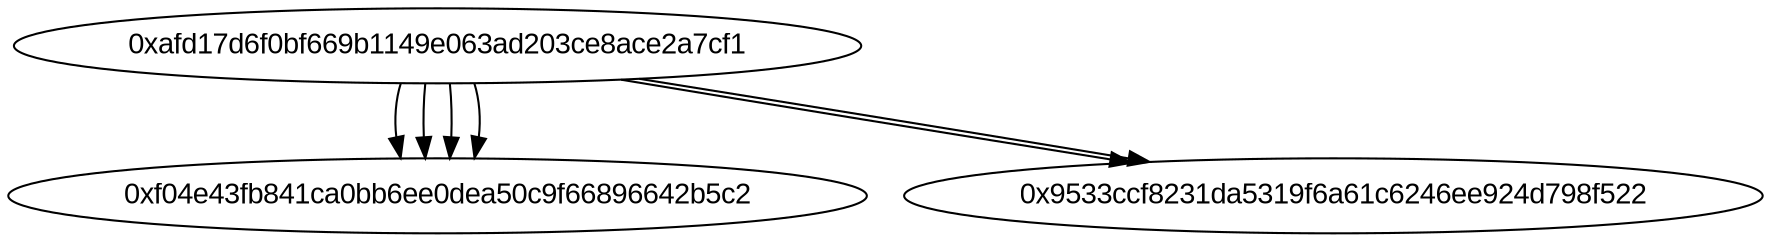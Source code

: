 digraph G {
    node [fontname="Arial"];
    node [style=filled,fillcolor=white];
    "0xafd17d6f0bf669b1149e063ad203ce8ace2a7cf1" -> "0xf04e43fb841ca0bb6ee0dea50c9f66896642b5c2";
    node [style=filled,fillcolor=white];
    "0xafd17d6f0bf669b1149e063ad203ce8ace2a7cf1" -> "0xf04e43fb841ca0bb6ee0dea50c9f66896642b5c2";
    node [style=filled,fillcolor=white];
    "0xafd17d6f0bf669b1149e063ad203ce8ace2a7cf1" -> "0xf04e43fb841ca0bb6ee0dea50c9f66896642b5c2";
    node [style=filled,fillcolor=white];
    "0xafd17d6f0bf669b1149e063ad203ce8ace2a7cf1" -> "0xf04e43fb841ca0bb6ee0dea50c9f66896642b5c2";
    node [style=filled,fillcolor=white];
    "0xafd17d6f0bf669b1149e063ad203ce8ace2a7cf1" -> "0x9533ccf8231da5319f6a61c6246ee924d798f522";
    node [style=filled,fillcolor=white];
    "0xafd17d6f0bf669b1149e063ad203ce8ace2a7cf1" -> "0x9533ccf8231da5319f6a61c6246ee924d798f522";
}
